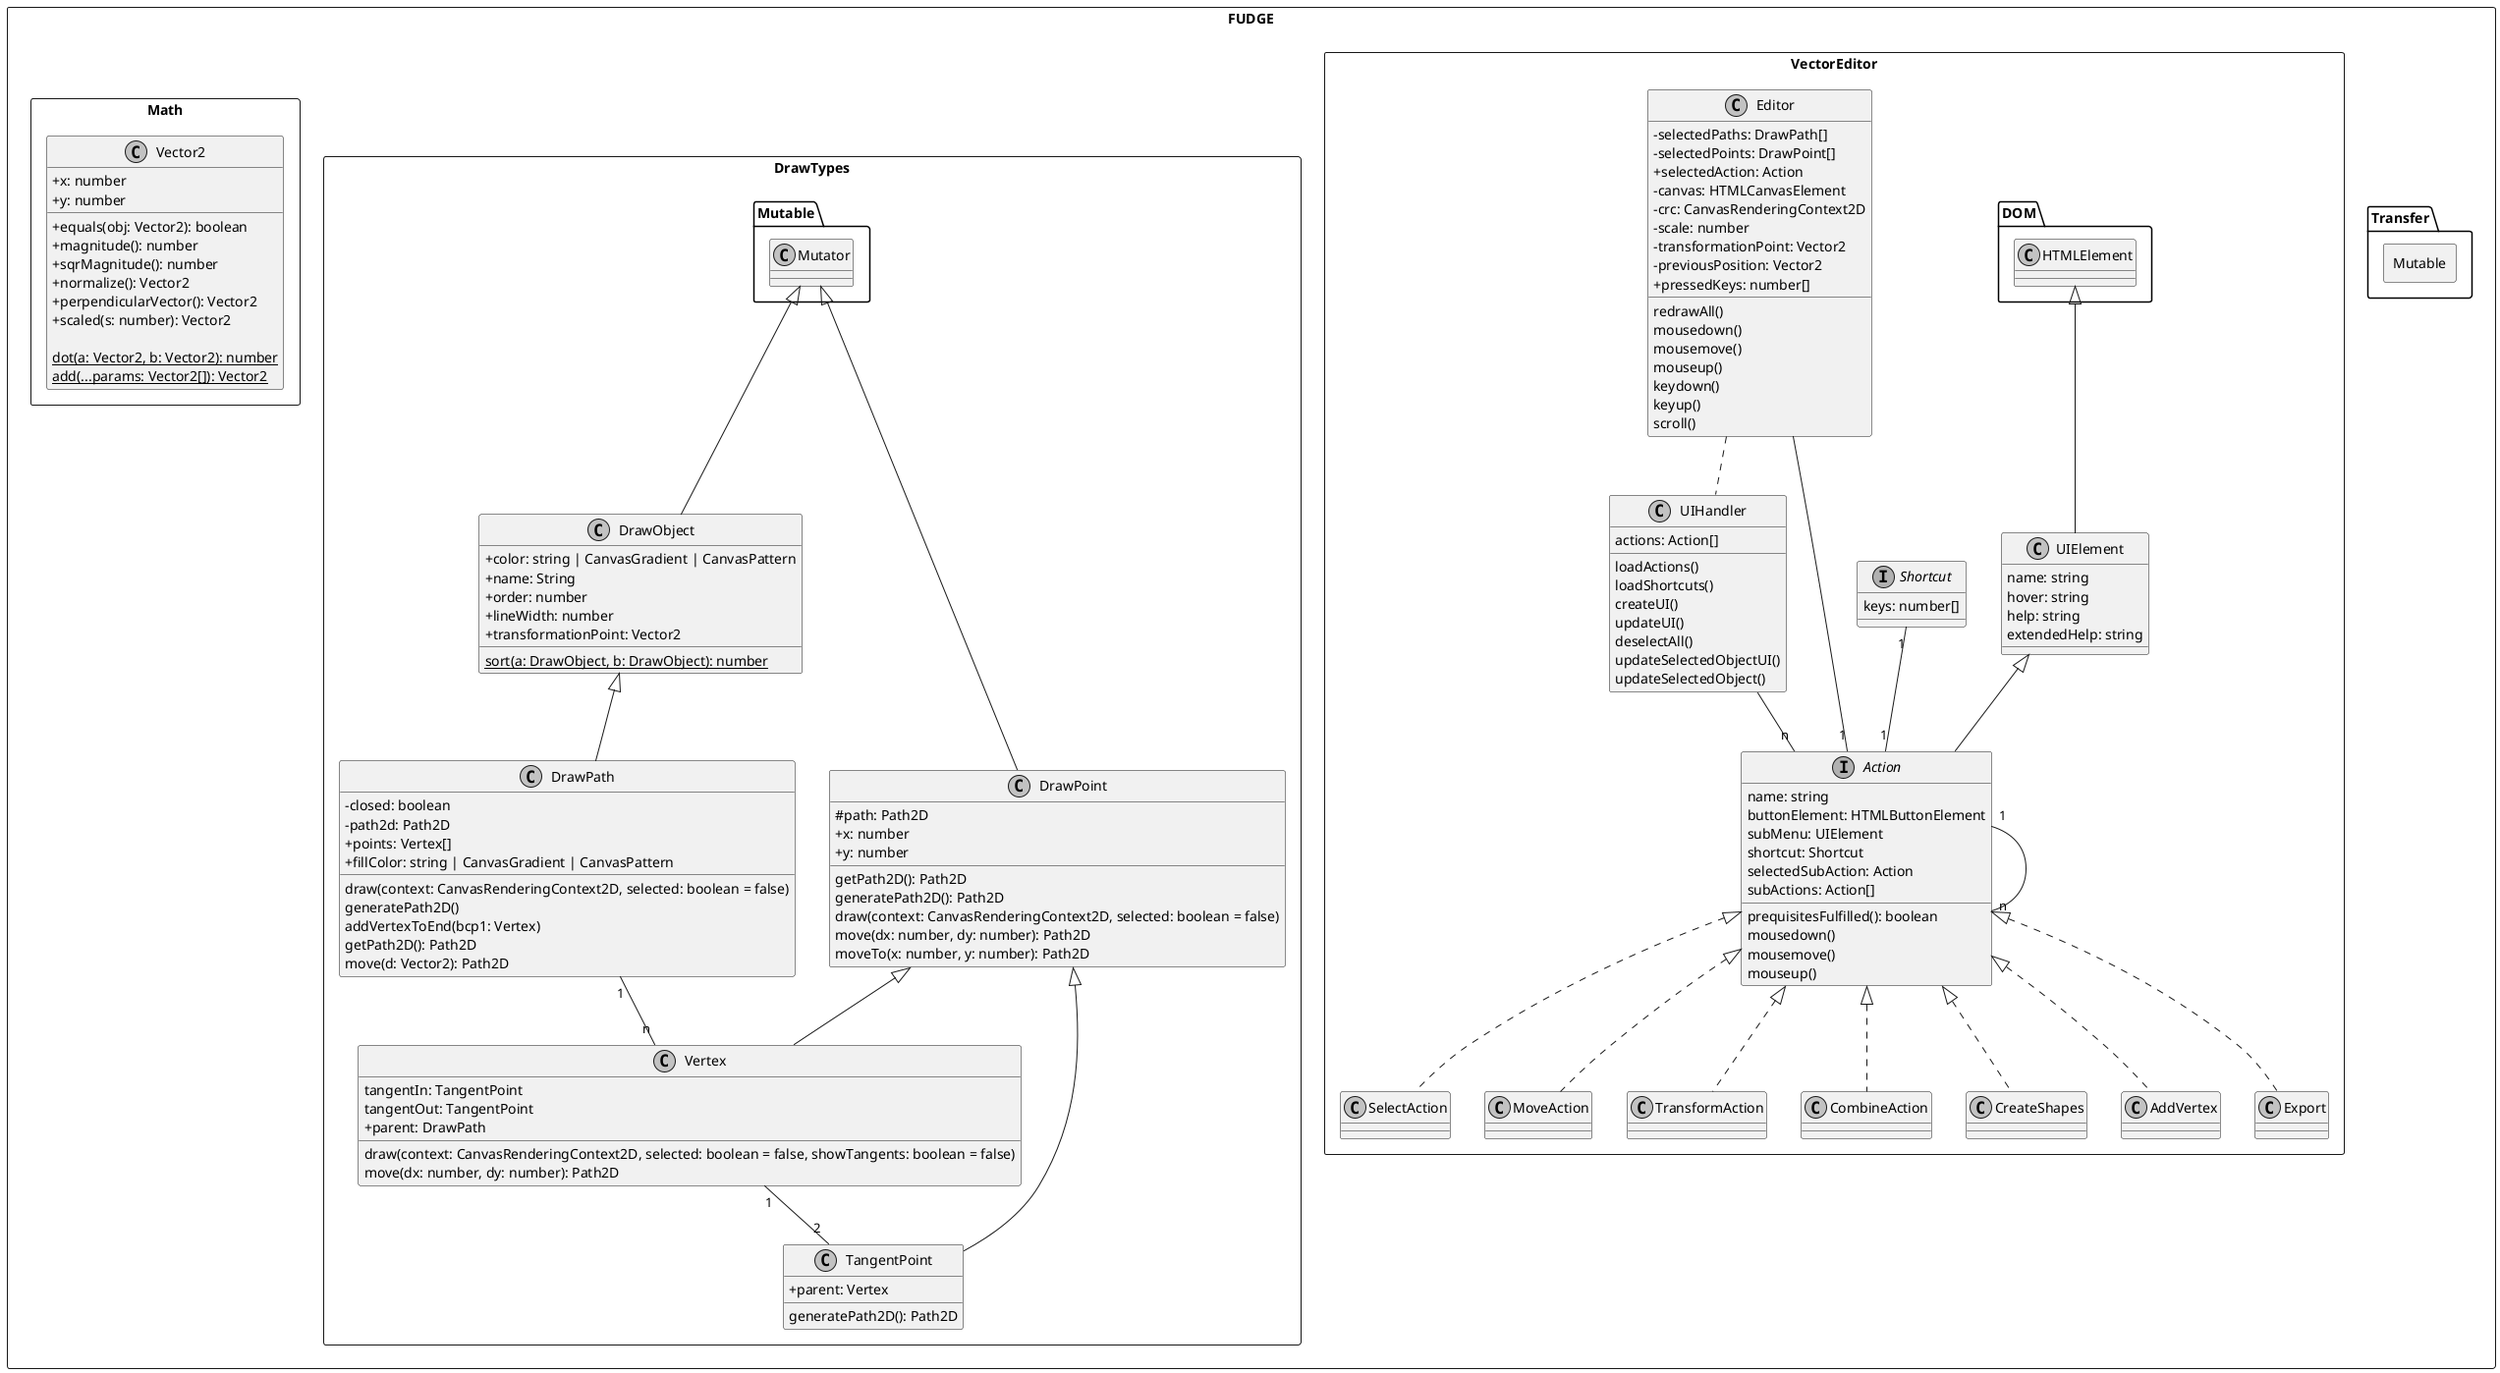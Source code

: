 @startuml VE Classes
	skinparam monochrome true
skinparam componentStyle uml2
skinparam classAttributeIconSize 0
skinparam shadowing false
skinparam handwritten false

' left to right direction
package FUDGE <<Rectangle>> {
	package Transfer {
		package Mutable <<Rectangle>>{
			
		}
	}

	package VectorEditor <<Rectangle>>{
		interface Shortcut{
			keys: number[]
		}
		class UIHandler{
			actions: Action[]
			loadActions()
			loadShortcuts()
			createUI()
			updateUI()
			deselectAll()
			updateSelectedObjectUI()
			updateSelectedObject()
		}

		class Editor{
			- selectedPaths: DrawPath[]
			- selectedPoints: DrawPoint[]
			+ selectedAction: Action
			- canvas: HTMLCanvasElement
			- crc: CanvasRenderingContext2D
			- scale: number
			- transformationPoint: Vector2
			- previousPosition: Vector2
			+ pressedKeys: number[]

			redrawAll()
			mousedown()
			mousemove()
			mouseup()
			keydown()
			keyup()
			scroll()

		}
		class UIElement extends DOM.HTMLElement{
			name: string
			hover: string
			help: string
			extendedHelp: string
			' element: HTMLElement
		}

		interface Action implements UIElement{
			name: string
			buttonElement: HTMLButtonElement
			subMenu: UIElement
			shortcut: Shortcut
			selectedSubAction: Action
			subActions: Action[]
			prequisitesFulfilled(): boolean
			mousedown()
			mousemove()
			mouseup()
		}

		class SelectAction implements Action {

		}
		class MoveAction implements Action {

		}
		class TransformAction implements Action {

		}
		class CombineAction implements Action {

		}
		class CreateShapes implements Action {

		}
		class AddVertex implements Action {

		}
		class Export implements Action {

		}

		'Associations
		Shortcut "1"-- "1"Action
		UIHandler -- "n" Action
		Editor -- "1" Action
		Editor .. UIHandler
		Action "1"--"n" Action
	}
	package DrawTypes <<Rectangle>>{
		class DrawObject extends Mutable.Mutator{
			+ color: string | CanvasGradient | CanvasPattern
			+ name: String
			+ order: number
			+ lineWidth: number
			+ transformationPoint: Vector2
			{static} sort(a: DrawObject, b: DrawObject): number
		}

		class DrawPath extends DrawObject {
			- closed: boolean
			- path2d: Path2D
			+ points: Vertex[]
			+ fillColor: string | CanvasGradient | CanvasPattern
			draw(context: CanvasRenderingContext2D, selected: boolean = false)
			generatePath2D()
			addVertexToEnd(bcp1: Vertex)
			getPath2D(): Path2D
			move(d: Vector2): Path2D
		}

		class DrawPoint  extends Mutable.Mutator{
			# path: Path2D
			+ x: number
			+ y: number
			getPath2D(): Path2D
			generatePath2D(): Path2D
			draw(context: CanvasRenderingContext2D, selected: boolean = false)
			move(dx: number, dy: number): Path2D
			moveTo(x: number, y: number): Path2D
		}

		class Vertex extends DrawPoint {
			tangentIn: TangentPoint
			tangentOut: TangentPoint
			+ parent: DrawPath
			draw(context: CanvasRenderingContext2D, selected: boolean = false, showTangents: boolean = false)
			move(dx: number, dy: number): Path2D
		}

		class TangentPoint extends DrawPoint {
			+ parent: Vertex
			generatePath2D(): Path2D
		}

		' Associations
		DrawPath "1" -- "n" Vertex
		Vertex "1" -- "2" TangentPoint
	}

	package Math <<rectangle>> {
		class Vector2{
			+ x: number
			+ y: number

			+ equals(obj: Vector2): boolean
			+ magnitude(): number
			+ sqrMagnitude(): number
			+ normalize(): Vector2
			+ perpendicularVector(): Vector2
			+ scaled(s: number): Vector2

			{static} dot(a: Vector2, b: Vector2): number
			{static} add(...params: Vector2[]): Vector2
	}
}
@enduml